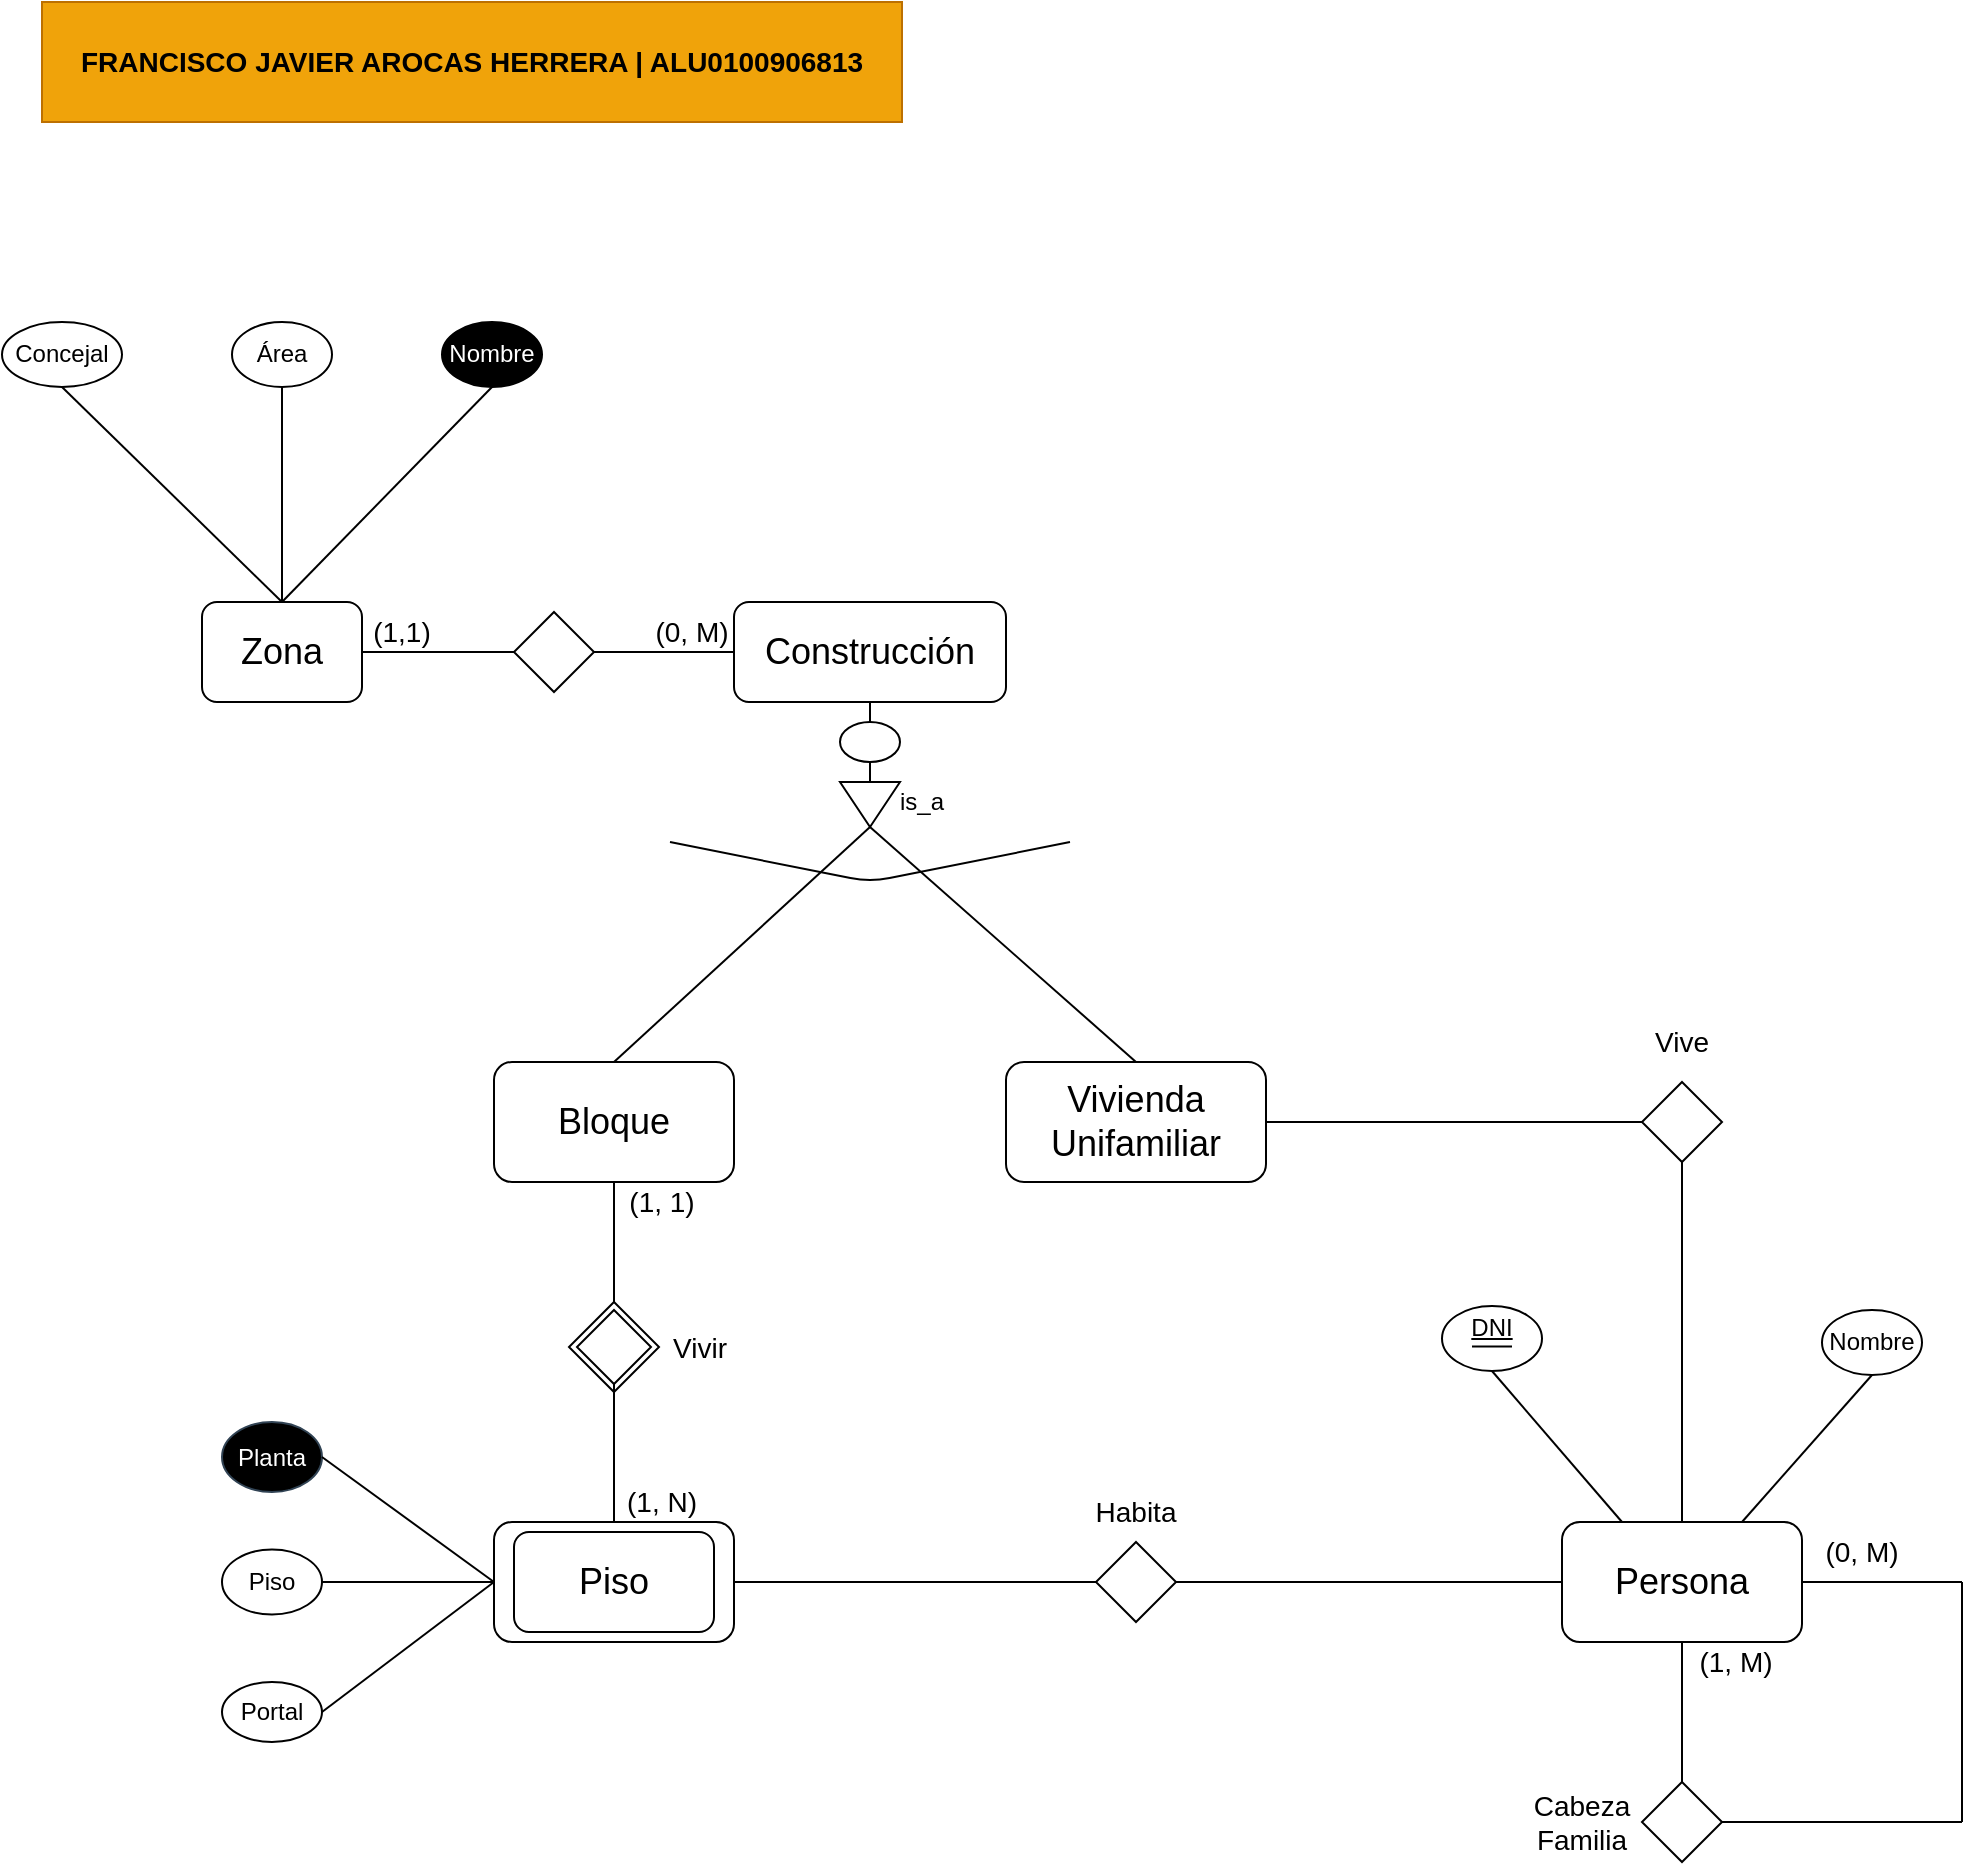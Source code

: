 <mxfile version="13.7.9" type="device"><diagram id="b7UGlXSofjz0pzqz4lLx" name="Catastro"><mxGraphModel dx="2858" dy="2343" grid="1" gridSize="10" guides="1" tooltips="1" connect="1" arrows="1" fold="1" page="1" pageScale="1" pageWidth="827" pageHeight="1169" math="0" shadow="0"><root><mxCell id="0"/><mxCell id="1" parent="0"/><mxCell id="iOoM4VOCjbCoQCQtoX8w-1" value="&lt;font style=&quot;font-size: 18px&quot;&gt;Construcción&lt;/font&gt;" style="rounded=1;whiteSpace=wrap;html=1;" vertex="1" parent="1"><mxGeometry x="346" y="200" width="136" height="50" as="geometry"/></mxCell><mxCell id="iOoM4VOCjbCoQCQtoX8w-2" value="&lt;font style=&quot;font-size: 18px&quot;&gt;Zona&lt;/font&gt;" style="rounded=1;whiteSpace=wrap;html=1;" vertex="1" parent="1"><mxGeometry x="80" y="200" width="80" height="50" as="geometry"/></mxCell><mxCell id="iOoM4VOCjbCoQCQtoX8w-3" value="&lt;font style=&quot;font-size: 18px&quot;&gt;Bloque&lt;/font&gt;" style="rounded=1;whiteSpace=wrap;html=1;" vertex="1" parent="1"><mxGeometry x="226" y="430" width="120" height="60" as="geometry"/></mxCell><mxCell id="iOoM4VOCjbCoQCQtoX8w-4" value="&lt;font style=&quot;font-size: 18px&quot;&gt;Vivienda Unifamiliar&lt;/font&gt;" style="rounded=1;whiteSpace=wrap;html=1;" vertex="1" parent="1"><mxGeometry x="482" y="430" width="130" height="60" as="geometry"/></mxCell><mxCell id="iOoM4VOCjbCoQCQtoX8w-5" value="" style="triangle;whiteSpace=wrap;html=1;direction=south;" vertex="1" parent="1"><mxGeometry x="399" y="290" width="30" height="22.5" as="geometry"/></mxCell><mxCell id="iOoM4VOCjbCoQCQtoX8w-6" value="" style="endArrow=none;html=1;entryX=0.5;entryY=1;entryDx=0;entryDy=0;exitX=0;exitY=0.5;exitDx=0;exitDy=0;" edge="1" parent="1" source="iOoM4VOCjbCoQCQtoX8w-5" target="iOoM4VOCjbCoQCQtoX8w-1"><mxGeometry width="50" height="50" relative="1" as="geometry"><mxPoint x="280" y="340" as="sourcePoint"/><mxPoint x="330" y="290" as="targetPoint"/></mxGeometry></mxCell><mxCell id="iOoM4VOCjbCoQCQtoX8w-7" value="" style="ellipse;whiteSpace=wrap;html=1;" vertex="1" parent="1"><mxGeometry x="399" y="260" width="30" height="20" as="geometry"/></mxCell><mxCell id="iOoM4VOCjbCoQCQtoX8w-9" value="" style="endArrow=none;html=1;entryX=1;entryY=0.5;entryDx=0;entryDy=0;exitX=0.5;exitY=0;exitDx=0;exitDy=0;" edge="1" parent="1" source="iOoM4VOCjbCoQCQtoX8w-4" target="iOoM4VOCjbCoQCQtoX8w-5"><mxGeometry width="50" height="50" relative="1" as="geometry"><mxPoint x="370" y="400" as="sourcePoint"/><mxPoint x="420" y="350" as="targetPoint"/></mxGeometry></mxCell><mxCell id="iOoM4VOCjbCoQCQtoX8w-10" value="" style="endArrow=none;html=1;entryX=1;entryY=0.5;entryDx=0;entryDy=0;exitX=0.5;exitY=0;exitDx=0;exitDy=0;" edge="1" parent="1" source="iOoM4VOCjbCoQCQtoX8w-3" target="iOoM4VOCjbCoQCQtoX8w-5"><mxGeometry width="50" height="50" relative="1" as="geometry"><mxPoint x="160" y="390" as="sourcePoint"/><mxPoint x="210" y="340" as="targetPoint"/></mxGeometry></mxCell><mxCell id="iOoM4VOCjbCoQCQtoX8w-13" value="" style="endArrow=none;html=1;" edge="1" parent="1"><mxGeometry width="50" height="50" relative="1" as="geometry"><mxPoint x="314" y="320" as="sourcePoint"/><mxPoint x="514" y="320" as="targetPoint"/><Array as="points"><mxPoint x="314" y="320"/><mxPoint x="414" y="340"/><mxPoint x="514" y="320"/></Array></mxGeometry></mxCell><mxCell id="iOoM4VOCjbCoQCQtoX8w-14" value="" style="rhombus;whiteSpace=wrap;html=1;" vertex="1" parent="1"><mxGeometry x="263.5" y="550" width="45" height="45" as="geometry"/></mxCell><mxCell id="iOoM4VOCjbCoQCQtoX8w-15" value="" style="rhombus;whiteSpace=wrap;html=1;" vertex="1" parent="1"><mxGeometry x="267.5" y="554" width="37" height="37" as="geometry"/></mxCell><mxCell id="iOoM4VOCjbCoQCQtoX8w-16" value="" style="endArrow=none;html=1;entryX=0.5;entryY=1;entryDx=0;entryDy=0;exitX=0.5;exitY=0;exitDx=0;exitDy=0;" edge="1" parent="1" source="iOoM4VOCjbCoQCQtoX8w-14" target="iOoM4VOCjbCoQCQtoX8w-3"><mxGeometry width="50" height="50" relative="1" as="geometry"><mxPoint x="160" y="600" as="sourcePoint"/><mxPoint x="210" y="550" as="targetPoint"/></mxGeometry></mxCell><mxCell id="iOoM4VOCjbCoQCQtoX8w-17" value="" style="rounded=1;whiteSpace=wrap;html=1;" vertex="1" parent="1"><mxGeometry x="226" y="660" width="120" height="60" as="geometry"/></mxCell><mxCell id="iOoM4VOCjbCoQCQtoX8w-18" value="&lt;font style=&quot;font-size: 18px&quot;&gt;Piso&lt;/font&gt;" style="rounded=1;whiteSpace=wrap;html=1;" vertex="1" parent="1"><mxGeometry x="236" y="665" width="100" height="50" as="geometry"/></mxCell><mxCell id="iOoM4VOCjbCoQCQtoX8w-19" value="" style="endArrow=none;html=1;entryX=0.5;entryY=1;entryDx=0;entryDy=0;exitX=0.5;exitY=0;exitDx=0;exitDy=0;" edge="1" parent="1" source="iOoM4VOCjbCoQCQtoX8w-17" target="iOoM4VOCjbCoQCQtoX8w-15"><mxGeometry width="50" height="50" relative="1" as="geometry"><mxPoint x="310" y="640" as="sourcePoint"/><mxPoint x="236" y="610" as="targetPoint"/></mxGeometry></mxCell><mxCell id="iOoM4VOCjbCoQCQtoX8w-20" value="" style="rhombus;whiteSpace=wrap;html=1;" vertex="1" parent="1"><mxGeometry x="527" y="670" width="40" height="40" as="geometry"/></mxCell><mxCell id="iOoM4VOCjbCoQCQtoX8w-21" value="" style="endArrow=none;html=1;entryX=1;entryY=0.5;entryDx=0;entryDy=0;exitX=0;exitY=0.5;exitDx=0;exitDy=0;" edge="1" parent="1" source="iOoM4VOCjbCoQCQtoX8w-20" target="iOoM4VOCjbCoQCQtoX8w-17"><mxGeometry width="50" height="50" relative="1" as="geometry"><mxPoint x="190" y="850" as="sourcePoint"/><mxPoint x="240" y="800" as="targetPoint"/></mxGeometry></mxCell><mxCell id="iOoM4VOCjbCoQCQtoX8w-23" value="&lt;font style=&quot;font-size: 18px&quot;&gt;Persona&lt;/font&gt;" style="rounded=1;whiteSpace=wrap;html=1;" vertex="1" parent="1"><mxGeometry x="760" y="660" width="120" height="60" as="geometry"/></mxCell><mxCell id="iOoM4VOCjbCoQCQtoX8w-24" value="" style="endArrow=none;html=1;exitX=1;exitY=0.5;exitDx=0;exitDy=0;entryX=0;entryY=0.5;entryDx=0;entryDy=0;" edge="1" parent="1" source="iOoM4VOCjbCoQCQtoX8w-20" target="iOoM4VOCjbCoQCQtoX8w-23"><mxGeometry width="50" height="50" relative="1" as="geometry"><mxPoint x="590" y="650" as="sourcePoint"/><mxPoint x="640" y="600" as="targetPoint"/></mxGeometry></mxCell><mxCell id="iOoM4VOCjbCoQCQtoX8w-25" value="" style="rhombus;whiteSpace=wrap;html=1;" vertex="1" parent="1"><mxGeometry x="800" y="440" width="40" height="40" as="geometry"/></mxCell><mxCell id="iOoM4VOCjbCoQCQtoX8w-26" value="Habita" style="text;html=1;strokeColor=none;fillColor=none;align=center;verticalAlign=middle;whiteSpace=wrap;rounded=0;fontSize=14;" vertex="1" parent="1"><mxGeometry x="527" y="645" width="40" height="20" as="geometry"/></mxCell><mxCell id="iOoM4VOCjbCoQCQtoX8w-27" value="Vive" style="text;html=1;strokeColor=none;fillColor=none;align=center;verticalAlign=middle;whiteSpace=wrap;rounded=0;fontSize=14;" vertex="1" parent="1"><mxGeometry x="800" y="410" width="40" height="20" as="geometry"/></mxCell><mxCell id="iOoM4VOCjbCoQCQtoX8w-28" value="" style="endArrow=none;html=1;entryX=0.5;entryY=1;entryDx=0;entryDy=0;exitX=0.5;exitY=0;exitDx=0;exitDy=0;" edge="1" parent="1" source="iOoM4VOCjbCoQCQtoX8w-23" target="iOoM4VOCjbCoQCQtoX8w-25"><mxGeometry width="50" height="50" relative="1" as="geometry"><mxPoint x="780" y="610" as="sourcePoint"/><mxPoint x="830" y="560" as="targetPoint"/></mxGeometry></mxCell><mxCell id="iOoM4VOCjbCoQCQtoX8w-29" value="" style="endArrow=none;html=1;entryX=0;entryY=0.5;entryDx=0;entryDy=0;exitX=1;exitY=0.5;exitDx=0;exitDy=0;" edge="1" parent="1" source="iOoM4VOCjbCoQCQtoX8w-4" target="iOoM4VOCjbCoQCQtoX8w-25"><mxGeometry width="50" height="50" relative="1" as="geometry"><mxPoint x="640" y="590" as="sourcePoint"/><mxPoint x="690" y="540" as="targetPoint"/></mxGeometry></mxCell><mxCell id="iOoM4VOCjbCoQCQtoX8w-30" value="Planta" style="ellipse;whiteSpace=wrap;html=1;strokeColor=#314354;fontColor=#ffffff;fillColor=#000000;" vertex="1" parent="1"><mxGeometry x="90" y="610" width="50" height="35" as="geometry"/></mxCell><mxCell id="iOoM4VOCjbCoQCQtoX8w-31" value="Piso" style="ellipse;whiteSpace=wrap;html=1;" vertex="1" parent="1"><mxGeometry x="90" y="673.75" width="50" height="32.5" as="geometry"/></mxCell><mxCell id="iOoM4VOCjbCoQCQtoX8w-32" value="Portal" style="ellipse;whiteSpace=wrap;html=1;" vertex="1" parent="1"><mxGeometry x="90" y="740" width="50" height="30" as="geometry"/></mxCell><mxCell id="iOoM4VOCjbCoQCQtoX8w-33" value="" style="endArrow=none;html=1;entryX=0;entryY=0.5;entryDx=0;entryDy=0;exitX=1;exitY=0.5;exitDx=0;exitDy=0;" edge="1" parent="1" source="iOoM4VOCjbCoQCQtoX8w-30" target="iOoM4VOCjbCoQCQtoX8w-17"><mxGeometry width="50" height="50" relative="1" as="geometry"><mxPoint x="20" y="570" as="sourcePoint"/><mxPoint x="70" y="520" as="targetPoint"/></mxGeometry></mxCell><mxCell id="iOoM4VOCjbCoQCQtoX8w-34" value="" style="endArrow=none;html=1;entryX=0;entryY=0.5;entryDx=0;entryDy=0;exitX=1;exitY=0.5;exitDx=0;exitDy=0;" edge="1" parent="1" source="iOoM4VOCjbCoQCQtoX8w-31" target="iOoM4VOCjbCoQCQtoX8w-17"><mxGeometry width="50" height="50" relative="1" as="geometry"><mxPoint x="150" y="860" as="sourcePoint"/><mxPoint x="200" y="810" as="targetPoint"/></mxGeometry></mxCell><mxCell id="iOoM4VOCjbCoQCQtoX8w-35" value="" style="endArrow=none;html=1;entryX=0;entryY=0.5;entryDx=0;entryDy=0;exitX=1;exitY=0.5;exitDx=0;exitDy=0;" edge="1" parent="1" source="iOoM4VOCjbCoQCQtoX8w-32" target="iOoM4VOCjbCoQCQtoX8w-17"><mxGeometry width="50" height="50" relative="1" as="geometry"><mxPoint x="190" y="820" as="sourcePoint"/><mxPoint x="240" y="770" as="targetPoint"/></mxGeometry></mxCell><mxCell id="iOoM4VOCjbCoQCQtoX8w-36" value="is_a" style="text;html=1;strokeColor=none;fillColor=none;align=center;verticalAlign=middle;whiteSpace=wrap;rounded=0;" vertex="1" parent="1"><mxGeometry x="420" y="290" width="40" height="20" as="geometry"/></mxCell><mxCell id="iOoM4VOCjbCoQCQtoX8w-37" value="Vivir" style="text;html=1;strokeColor=none;fillColor=none;align=center;verticalAlign=middle;whiteSpace=wrap;rounded=0;fontSize=14;" vertex="1" parent="1"><mxGeometry x="308.5" y="562.5" width="40" height="20" as="geometry"/></mxCell><mxCell id="iOoM4VOCjbCoQCQtoX8w-38" value="(1, N)" style="text;html=1;strokeColor=none;fillColor=none;align=center;verticalAlign=middle;whiteSpace=wrap;rounded=0;fontSize=14;" vertex="1" parent="1"><mxGeometry x="290" y="640" width="40" height="20" as="geometry"/></mxCell><mxCell id="iOoM4VOCjbCoQCQtoX8w-39" value="(1, 1)" style="text;html=1;strokeColor=none;fillColor=none;align=center;verticalAlign=middle;whiteSpace=wrap;rounded=0;fontSize=14;" vertex="1" parent="1"><mxGeometry x="290" y="490" width="40" height="20" as="geometry"/></mxCell><mxCell id="iOoM4VOCjbCoQCQtoX8w-40" value="" style="rhombus;whiteSpace=wrap;html=1;" vertex="1" parent="1"><mxGeometry x="236" y="205" width="40" height="40" as="geometry"/></mxCell><mxCell id="iOoM4VOCjbCoQCQtoX8w-41" value="" style="endArrow=none;html=1;fontSize=14;entryX=0;entryY=0.5;entryDx=0;entryDy=0;exitX=1;exitY=0.5;exitDx=0;exitDy=0;" edge="1" parent="1" source="iOoM4VOCjbCoQCQtoX8w-40" target="iOoM4VOCjbCoQCQtoX8w-1"><mxGeometry width="50" height="50" relative="1" as="geometry"><mxPoint x="160" y="310" as="sourcePoint"/><mxPoint x="210" y="260" as="targetPoint"/></mxGeometry></mxCell><mxCell id="iOoM4VOCjbCoQCQtoX8w-42" value="" style="endArrow=none;html=1;fontSize=14;entryX=0;entryY=0.5;entryDx=0;entryDy=0;exitX=1;exitY=0.5;exitDx=0;exitDy=0;" edge="1" parent="1" source="iOoM4VOCjbCoQCQtoX8w-2" target="iOoM4VOCjbCoQCQtoX8w-40"><mxGeometry width="50" height="50" relative="1" as="geometry"><mxPoint x="160" y="300" as="sourcePoint"/><mxPoint x="210" y="250" as="targetPoint"/></mxGeometry></mxCell><mxCell id="iOoM4VOCjbCoQCQtoX8w-43" value="(1,1)" style="text;html=1;strokeColor=none;fillColor=none;align=center;verticalAlign=middle;whiteSpace=wrap;rounded=0;fontSize=14;" vertex="1" parent="1"><mxGeometry x="160" y="205" width="40" height="20" as="geometry"/></mxCell><mxCell id="iOoM4VOCjbCoQCQtoX8w-44" value="(0, M)" style="text;html=1;strokeColor=none;fillColor=none;align=center;verticalAlign=middle;whiteSpace=wrap;rounded=0;fontSize=14;" vertex="1" parent="1"><mxGeometry x="305" y="205" width="40" height="20" as="geometry"/></mxCell><mxCell id="iOoM4VOCjbCoQCQtoX8w-45" value="" style="rhombus;whiteSpace=wrap;html=1;" vertex="1" parent="1"><mxGeometry x="800" y="790" width="40" height="40" as="geometry"/></mxCell><mxCell id="iOoM4VOCjbCoQCQtoX8w-46" value="" style="endArrow=none;html=1;fontSize=14;exitX=1;exitY=0.5;exitDx=0;exitDy=0;" edge="1" parent="1" source="iOoM4VOCjbCoQCQtoX8w-23"><mxGeometry width="50" height="50" relative="1" as="geometry"><mxPoint x="910" y="740" as="sourcePoint"/><mxPoint x="960" y="690" as="targetPoint"/></mxGeometry></mxCell><mxCell id="iOoM4VOCjbCoQCQtoX8w-47" value="" style="endArrow=none;html=1;fontSize=14;" edge="1" parent="1"><mxGeometry width="50" height="50" relative="1" as="geometry"><mxPoint x="960" y="810" as="sourcePoint"/><mxPoint x="960" y="690" as="targetPoint"/></mxGeometry></mxCell><mxCell id="iOoM4VOCjbCoQCQtoX8w-48" value="" style="endArrow=none;html=1;fontSize=14;exitX=1;exitY=0.5;exitDx=0;exitDy=0;" edge="1" parent="1" source="iOoM4VOCjbCoQCQtoX8w-45"><mxGeometry width="50" height="50" relative="1" as="geometry"><mxPoint x="870" y="900" as="sourcePoint"/><mxPoint x="960" y="810" as="targetPoint"/></mxGeometry></mxCell><mxCell id="iOoM4VOCjbCoQCQtoX8w-49" value="" style="endArrow=none;html=1;fontSize=14;entryX=0.5;entryY=1;entryDx=0;entryDy=0;exitX=0.5;exitY=0;exitDx=0;exitDy=0;" edge="1" parent="1" source="iOoM4VOCjbCoQCQtoX8w-45" target="iOoM4VOCjbCoQCQtoX8w-23"><mxGeometry width="50" height="50" relative="1" as="geometry"><mxPoint x="760" y="840" as="sourcePoint"/><mxPoint x="810" y="790" as="targetPoint"/></mxGeometry></mxCell><mxCell id="iOoM4VOCjbCoQCQtoX8w-50" value="(1, M)" style="text;html=1;strokeColor=none;fillColor=none;align=center;verticalAlign=middle;whiteSpace=wrap;rounded=0;fontSize=14;" vertex="1" parent="1"><mxGeometry x="827" y="720" width="40" height="20" as="geometry"/></mxCell><mxCell id="iOoM4VOCjbCoQCQtoX8w-51" value="Cabeza&lt;br&gt;Familia" style="text;html=1;strokeColor=none;fillColor=none;align=center;verticalAlign=middle;whiteSpace=wrap;rounded=0;fontSize=14;" vertex="1" parent="1"><mxGeometry x="750" y="800" width="40" height="20" as="geometry"/></mxCell><mxCell id="iOoM4VOCjbCoQCQtoX8w-52" value="(0, M)" style="text;html=1;strokeColor=none;fillColor=none;align=center;verticalAlign=middle;whiteSpace=wrap;rounded=0;fontSize=14;" vertex="1" parent="1"><mxGeometry x="890" y="665" width="40" height="20" as="geometry"/></mxCell><mxCell id="iOoM4VOCjbCoQCQtoX8w-53" value="Nombre" style="ellipse;whiteSpace=wrap;html=1;" vertex="1" parent="1"><mxGeometry x="890" y="554" width="50" height="32.5" as="geometry"/></mxCell><mxCell id="iOoM4VOCjbCoQCQtoX8w-54" value="&lt;u&gt;DNI&lt;/u&gt;" style="ellipse;whiteSpace=wrap;html=1;spacingTop=-10;" vertex="1" parent="1"><mxGeometry x="700" y="552" width="50" height="32.5" as="geometry"/></mxCell><mxCell id="iOoM4VOCjbCoQCQtoX8w-55" value="" style="endArrow=none;html=1;fontSize=14;" edge="1" parent="1"><mxGeometry width="50" height="50" relative="1" as="geometry"><mxPoint x="715" y="572.3" as="sourcePoint"/><mxPoint x="735" y="572.3" as="targetPoint"/></mxGeometry></mxCell><mxCell id="iOoM4VOCjbCoQCQtoX8w-56" value="" style="endArrow=none;html=1;fontSize=14;entryX=0.5;entryY=1;entryDx=0;entryDy=0;exitX=0.75;exitY=0;exitDx=0;exitDy=0;" edge="1" parent="1" source="iOoM4VOCjbCoQCQtoX8w-23" target="iOoM4VOCjbCoQCQtoX8w-53"><mxGeometry width="50" height="50" relative="1" as="geometry"><mxPoint x="850" y="640" as="sourcePoint"/><mxPoint x="900" y="590" as="targetPoint"/></mxGeometry></mxCell><mxCell id="iOoM4VOCjbCoQCQtoX8w-57" value="" style="endArrow=none;html=1;fontSize=14;entryX=0.5;entryY=1;entryDx=0;entryDy=0;exitX=0.25;exitY=0;exitDx=0;exitDy=0;" edge="1" parent="1" source="iOoM4VOCjbCoQCQtoX8w-23" target="iOoM4VOCjbCoQCQtoX8w-54"><mxGeometry width="50" height="50" relative="1" as="geometry"><mxPoint x="610" y="670" as="sourcePoint"/><mxPoint x="660" y="620" as="targetPoint"/></mxGeometry></mxCell><mxCell id="iOoM4VOCjbCoQCQtoX8w-58" value="Nombre" style="ellipse;whiteSpace=wrap;html=1;fillColor=#000000;fontColor=#FFFFFF;" vertex="1" parent="1"><mxGeometry x="200" y="60" width="50" height="32.5" as="geometry"/></mxCell><mxCell id="iOoM4VOCjbCoQCQtoX8w-59" value="Área" style="ellipse;whiteSpace=wrap;html=1;" vertex="1" parent="1"><mxGeometry x="95" y="60" width="50" height="32.5" as="geometry"/></mxCell><mxCell id="iOoM4VOCjbCoQCQtoX8w-60" value="Concejal" style="ellipse;whiteSpace=wrap;html=1;" vertex="1" parent="1"><mxGeometry x="-20" y="60" width="60" height="32.5" as="geometry"/></mxCell><mxCell id="iOoM4VOCjbCoQCQtoX8w-61" value="" style="endArrow=none;html=1;fontSize=14;fontColor=#FFFFFF;entryX=0.5;entryY=1;entryDx=0;entryDy=0;exitX=0.5;exitY=0;exitDx=0;exitDy=0;" edge="1" parent="1" source="iOoM4VOCjbCoQCQtoX8w-2" target="iOoM4VOCjbCoQCQtoX8w-60"><mxGeometry width="50" height="50" relative="1" as="geometry"><mxPoint y="200" as="sourcePoint"/><mxPoint x="50" y="150" as="targetPoint"/></mxGeometry></mxCell><mxCell id="iOoM4VOCjbCoQCQtoX8w-62" value="" style="endArrow=none;html=1;fontSize=14;fontColor=#FFFFFF;entryX=0.5;entryY=1;entryDx=0;entryDy=0;exitX=0.5;exitY=0;exitDx=0;exitDy=0;" edge="1" parent="1" source="iOoM4VOCjbCoQCQtoX8w-2" target="iOoM4VOCjbCoQCQtoX8w-58"><mxGeometry width="50" height="50" relative="1" as="geometry"><mxPoint x="120" y="180" as="sourcePoint"/><mxPoint x="170" y="130" as="targetPoint"/></mxGeometry></mxCell><mxCell id="iOoM4VOCjbCoQCQtoX8w-63" value="" style="endArrow=none;html=1;fontSize=14;fontColor=#FFFFFF;entryX=0.5;entryY=1;entryDx=0;entryDy=0;exitX=0.5;exitY=0;exitDx=0;exitDy=0;" edge="1" parent="1" source="iOoM4VOCjbCoQCQtoX8w-2" target="iOoM4VOCjbCoQCQtoX8w-59"><mxGeometry width="50" height="50" relative="1" as="geometry"><mxPoint x="110" y="160" as="sourcePoint"/><mxPoint x="160" y="110" as="targetPoint"/></mxGeometry></mxCell><mxCell id="iOoM4VOCjbCoQCQtoX8w-64" value="FRANCISCO JAVIER AROCAS HERRERA | ALU0100906813" style="rounded=0;whiteSpace=wrap;html=1;strokeColor=#BD7000;fillColor=#f0a30a;fontSize=14;fontStyle=1" vertex="1" parent="1"><mxGeometry y="-100" width="430" height="60" as="geometry"/></mxCell></root></mxGraphModel></diagram></mxfile>